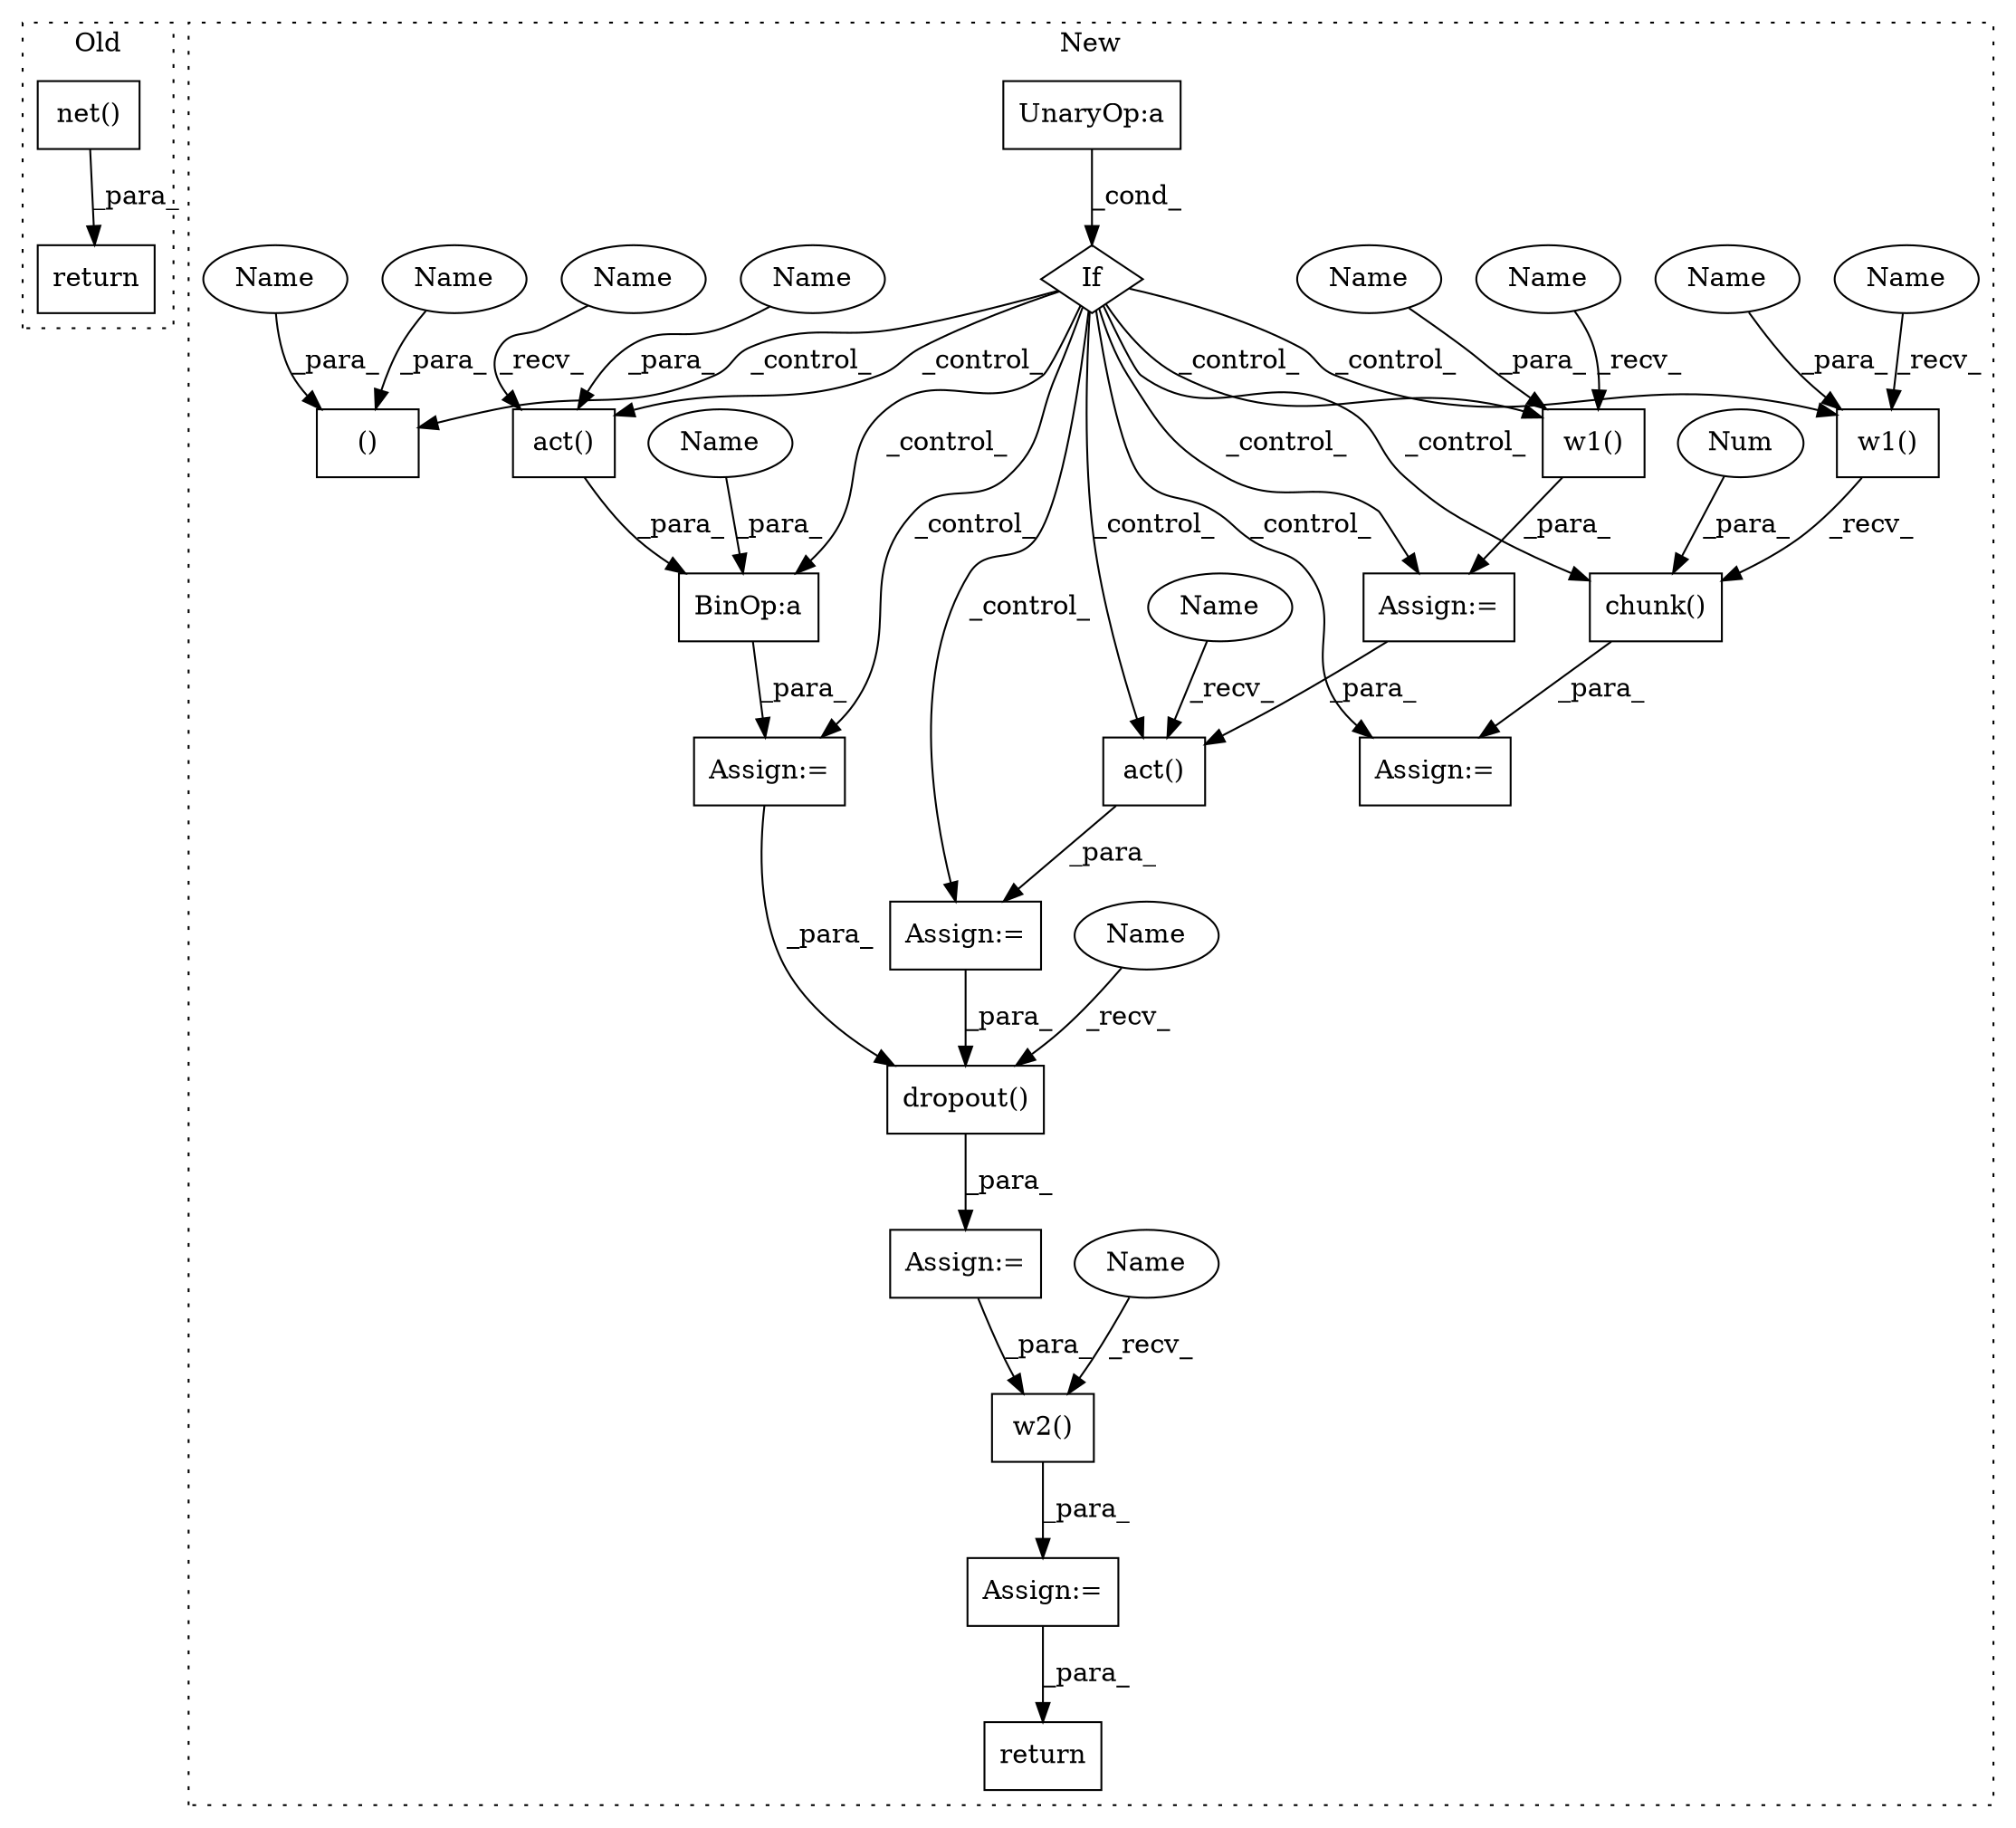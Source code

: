 digraph G {
subgraph cluster0 {
1 [label="return" a="93" s="10151" l="7" shape="box"];
16 [label="net()" a="75" s="10158,10168" l="9,1" shape="box"];
label = "Old";
style="dotted";
}
subgraph cluster1 {
2 [label="chunk()" a="75" s="10704,10722" l="17,9" shape="box"];
3 [label="Num" a="76" s="10721" l="1" shape="ellipse"];
4 [label="Assign:=" a="68" s="10698" l="6" shape="box"];
5 [label="If" a="96" s="10599,10614" l="3,14" shape="diamond"];
6 [label="()" a="54" s="10698" l="3" shape="box"];
7 [label="Assign:=" a="68" s="10656" l="3" shape="box"];
8 [label="Assign:=" a="68" s="10802" l="3" shape="box"];
9 [label="Assign:=" a="68" s="10745" l="3" shape="box"];
10 [label="Assign:=" a="68" s="10629" l="3" shape="box"];
11 [label="return" a="93" s="10824" l="7" shape="box"];
12 [label="BinOp:a" a="82" s="10759" l="3" shape="box"];
13 [label="act()" a="75" s="10748,10758" l="9,1" shape="box"];
14 [label="UnaryOp:a" a="61" s="10602" l="12" shape="box"];
15 [label="dropout()" a="75" s="10777,10791" l="13,1" shape="box"];
17 [label="act()" a="75" s="10659,10669" l="9,1" shape="box"];
18 [label="w2()" a="75" s="10805,10814" l="8,1" shape="box"];
19 [label="Assign:=" a="68" s="10774" l="3" shape="box"];
20 [label="w1()" a="75" s="10632,10641" l="8,1" shape="box"];
21 [label="w1()" a="75" s="10704,10713" l="8,1" shape="box"];
22 [label="Name" a="87" s="10632" l="4" shape="ellipse"];
23 [label="Name" a="87" s="10704" l="4" shape="ellipse"];
24 [label="Name" a="87" s="10805" l="4" shape="ellipse"];
25 [label="Name" a="87" s="10659" l="4" shape="ellipse"];
26 [label="Name" a="87" s="10748" l="4" shape="ellipse"];
27 [label="Name" a="87" s="10777" l="4" shape="ellipse"];
28 [label="Name" a="87" s="10640" l="1" shape="ellipse"];
29 [label="Name" a="87" s="10712" l="1" shape="ellipse"];
30 [label="Name" a="87" s="10757" l="1" shape="ellipse"];
31 [label="Name" a="87" s="10697" l="1" shape="ellipse"];
32 [label="Name" a="87" s="10700" l="1" shape="ellipse"];
33 [label="Name" a="87" s="10762" l="1" shape="ellipse"];
label = "New";
style="dotted";
}
2 -> 4 [label="_para_"];
3 -> 2 [label="_para_"];
5 -> 17 [label="_control_"];
5 -> 10 [label="_control_"];
5 -> 21 [label="_control_"];
5 -> 13 [label="_control_"];
5 -> 6 [label="_control_"];
5 -> 20 [label="_control_"];
5 -> 9 [label="_control_"];
5 -> 4 [label="_control_"];
5 -> 12 [label="_control_"];
5 -> 7 [label="_control_"];
5 -> 2 [label="_control_"];
7 -> 15 [label="_para_"];
8 -> 11 [label="_para_"];
9 -> 15 [label="_para_"];
10 -> 17 [label="_para_"];
12 -> 9 [label="_para_"];
13 -> 12 [label="_para_"];
14 -> 5 [label="_cond_"];
15 -> 19 [label="_para_"];
16 -> 1 [label="_para_"];
17 -> 7 [label="_para_"];
18 -> 8 [label="_para_"];
19 -> 18 [label="_para_"];
20 -> 10 [label="_para_"];
21 -> 2 [label="_recv_"];
22 -> 20 [label="_recv_"];
23 -> 21 [label="_recv_"];
24 -> 18 [label="_recv_"];
25 -> 17 [label="_recv_"];
26 -> 13 [label="_recv_"];
27 -> 15 [label="_recv_"];
28 -> 20 [label="_para_"];
29 -> 21 [label="_para_"];
30 -> 13 [label="_para_"];
31 -> 6 [label="_para_"];
32 -> 6 [label="_para_"];
33 -> 12 [label="_para_"];
}